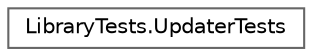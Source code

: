 digraph "Graphical Class Hierarchy"
{
 // INTERACTIVE_SVG=YES
 // LATEX_PDF_SIZE
  bgcolor="transparent";
  edge [fontname=Helvetica,fontsize=10,labelfontname=Helvetica,labelfontsize=10];
  node [fontname=Helvetica,fontsize=10,shape=box,height=0.2,width=0.4];
  rankdir="LR";
  Node0 [label="LibraryTests.UpdaterTests",height=0.2,width=0.4,color="grey40", fillcolor="white", style="filled",URL="$classLibraryTests_1_1UpdaterTests.html",tooltip=" "];
}
